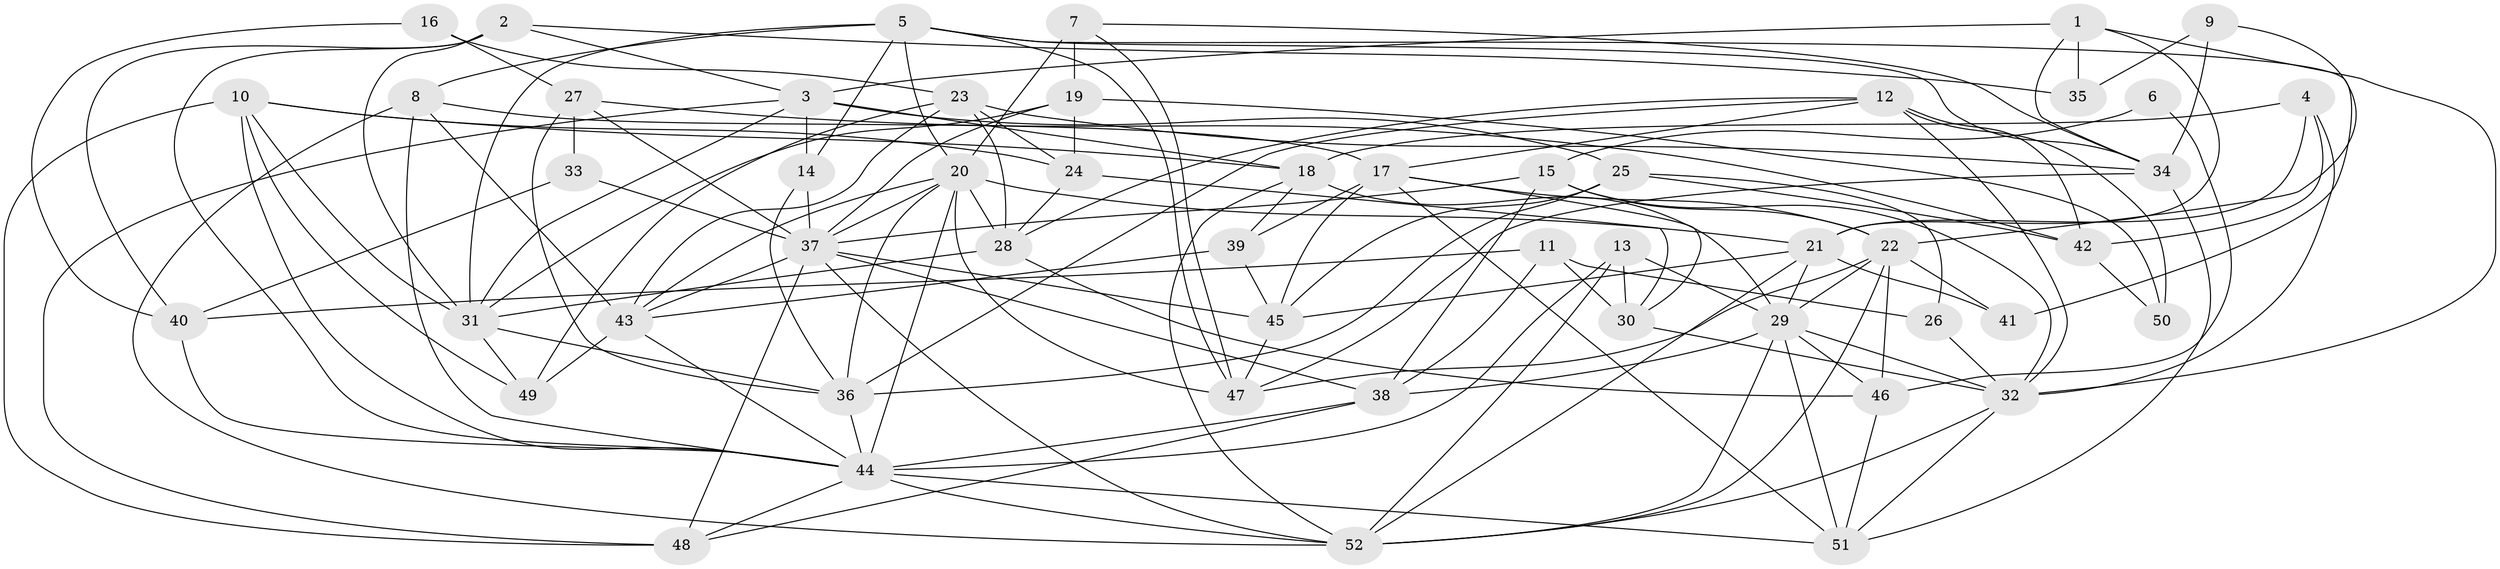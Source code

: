 // original degree distribution, {4: 0.2692307692307692, 5: 0.16346153846153846, 3: 0.25, 6: 0.09615384615384616, 2: 0.16346153846153846, 8: 0.028846153846153848, 7: 0.019230769230769232, 9: 0.009615384615384616}
// Generated by graph-tools (version 1.1) at 2025/01/03/09/25 03:01:59]
// undirected, 52 vertices, 147 edges
graph export_dot {
graph [start="1"]
  node [color=gray90,style=filled];
  1;
  2;
  3;
  4;
  5;
  6;
  7;
  8;
  9;
  10;
  11;
  12;
  13;
  14;
  15;
  16;
  17;
  18;
  19;
  20;
  21;
  22;
  23;
  24;
  25;
  26;
  27;
  28;
  29;
  30;
  31;
  32;
  33;
  34;
  35;
  36;
  37;
  38;
  39;
  40;
  41;
  42;
  43;
  44;
  45;
  46;
  47;
  48;
  49;
  50;
  51;
  52;
  1 -- 3 [weight=1.0];
  1 -- 21 [weight=1.0];
  1 -- 32 [weight=1.0];
  1 -- 34 [weight=1.0];
  1 -- 35 [weight=1.0];
  2 -- 3 [weight=1.0];
  2 -- 31 [weight=1.0];
  2 -- 35 [weight=1.0];
  2 -- 40 [weight=1.0];
  2 -- 44 [weight=1.0];
  3 -- 14 [weight=1.0];
  3 -- 18 [weight=1.0];
  3 -- 25 [weight=1.0];
  3 -- 31 [weight=1.0];
  3 -- 48 [weight=1.0];
  4 -- 18 [weight=1.0];
  4 -- 21 [weight=1.0];
  4 -- 32 [weight=1.0];
  4 -- 42 [weight=1.0];
  5 -- 8 [weight=1.0];
  5 -- 14 [weight=1.0];
  5 -- 20 [weight=1.0];
  5 -- 31 [weight=1.0];
  5 -- 34 [weight=1.0];
  5 -- 41 [weight=1.0];
  5 -- 47 [weight=1.0];
  6 -- 15 [weight=1.0];
  6 -- 46 [weight=1.0];
  7 -- 19 [weight=1.0];
  7 -- 20 [weight=2.0];
  7 -- 34 [weight=1.0];
  7 -- 47 [weight=1.0];
  8 -- 17 [weight=1.0];
  8 -- 43 [weight=1.0];
  8 -- 44 [weight=1.0];
  8 -- 52 [weight=1.0];
  9 -- 22 [weight=1.0];
  9 -- 34 [weight=1.0];
  9 -- 35 [weight=1.0];
  10 -- 18 [weight=2.0];
  10 -- 24 [weight=1.0];
  10 -- 31 [weight=1.0];
  10 -- 44 [weight=1.0];
  10 -- 48 [weight=1.0];
  10 -- 49 [weight=1.0];
  11 -- 26 [weight=1.0];
  11 -- 30 [weight=1.0];
  11 -- 38 [weight=1.0];
  11 -- 40 [weight=1.0];
  12 -- 17 [weight=1.0];
  12 -- 28 [weight=1.0];
  12 -- 32 [weight=2.0];
  12 -- 36 [weight=1.0];
  12 -- 42 [weight=1.0];
  12 -- 50 [weight=1.0];
  13 -- 29 [weight=2.0];
  13 -- 30 [weight=1.0];
  13 -- 44 [weight=1.0];
  13 -- 52 [weight=1.0];
  14 -- 36 [weight=1.0];
  14 -- 37 [weight=1.0];
  15 -- 22 [weight=1.0];
  15 -- 32 [weight=1.0];
  15 -- 37 [weight=1.0];
  15 -- 38 [weight=1.0];
  16 -- 23 [weight=1.0];
  16 -- 27 [weight=1.0];
  16 -- 40 [weight=1.0];
  17 -- 22 [weight=1.0];
  17 -- 30 [weight=1.0];
  17 -- 39 [weight=1.0];
  17 -- 45 [weight=1.0];
  17 -- 51 [weight=1.0];
  18 -- 29 [weight=1.0];
  18 -- 39 [weight=1.0];
  18 -- 52 [weight=1.0];
  19 -- 24 [weight=1.0];
  19 -- 31 [weight=1.0];
  19 -- 37 [weight=1.0];
  19 -- 50 [weight=1.0];
  20 -- 21 [weight=1.0];
  20 -- 28 [weight=1.0];
  20 -- 36 [weight=1.0];
  20 -- 37 [weight=1.0];
  20 -- 43 [weight=1.0];
  20 -- 44 [weight=1.0];
  20 -- 47 [weight=1.0];
  21 -- 29 [weight=1.0];
  21 -- 41 [weight=1.0];
  21 -- 45 [weight=1.0];
  21 -- 52 [weight=1.0];
  22 -- 29 [weight=1.0];
  22 -- 41 [weight=1.0];
  22 -- 46 [weight=1.0];
  22 -- 47 [weight=1.0];
  22 -- 52 [weight=1.0];
  23 -- 24 [weight=1.0];
  23 -- 28 [weight=1.0];
  23 -- 34 [weight=1.0];
  23 -- 43 [weight=1.0];
  23 -- 49 [weight=1.0];
  24 -- 28 [weight=1.0];
  24 -- 30 [weight=2.0];
  25 -- 26 [weight=1.0];
  25 -- 36 [weight=1.0];
  25 -- 42 [weight=1.0];
  25 -- 45 [weight=1.0];
  26 -- 32 [weight=1.0];
  27 -- 33 [weight=1.0];
  27 -- 36 [weight=1.0];
  27 -- 37 [weight=1.0];
  27 -- 42 [weight=1.0];
  28 -- 31 [weight=1.0];
  28 -- 46 [weight=1.0];
  29 -- 32 [weight=1.0];
  29 -- 38 [weight=1.0];
  29 -- 46 [weight=2.0];
  29 -- 51 [weight=1.0];
  29 -- 52 [weight=1.0];
  30 -- 32 [weight=1.0];
  31 -- 36 [weight=1.0];
  31 -- 49 [weight=1.0];
  32 -- 51 [weight=1.0];
  32 -- 52 [weight=1.0];
  33 -- 37 [weight=1.0];
  33 -- 40 [weight=1.0];
  34 -- 47 [weight=1.0];
  34 -- 51 [weight=1.0];
  36 -- 44 [weight=1.0];
  37 -- 38 [weight=1.0];
  37 -- 43 [weight=1.0];
  37 -- 45 [weight=1.0];
  37 -- 48 [weight=1.0];
  37 -- 52 [weight=1.0];
  38 -- 44 [weight=1.0];
  38 -- 48 [weight=1.0];
  39 -- 43 [weight=1.0];
  39 -- 45 [weight=1.0];
  40 -- 44 [weight=1.0];
  42 -- 50 [weight=1.0];
  43 -- 44 [weight=1.0];
  43 -- 49 [weight=2.0];
  44 -- 48 [weight=1.0];
  44 -- 51 [weight=2.0];
  44 -- 52 [weight=2.0];
  45 -- 47 [weight=1.0];
  46 -- 51 [weight=1.0];
}
